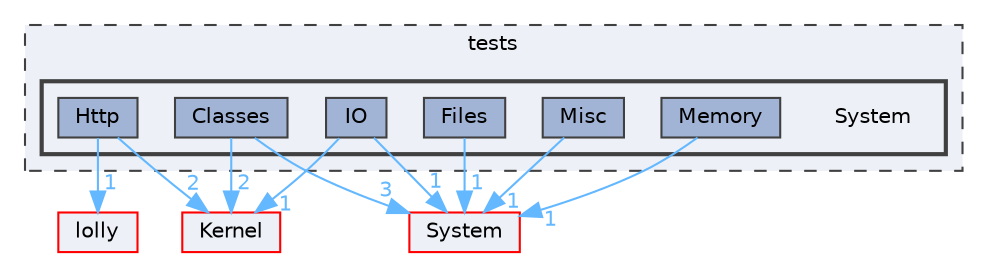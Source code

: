 digraph "System"
{
 // LATEX_PDF_SIZE
  bgcolor="transparent";
  edge [fontname=Helvetica,fontsize=10,labelfontname=Helvetica,labelfontsize=10];
  node [fontname=Helvetica,fontsize=10,shape=box,height=0.2,width=0.4];
  compound=true
  subgraph clusterdir_59425e443f801f1f2fd8bbe4959a3ccf {
    graph [ bgcolor="#edf0f7", pencolor="grey25", label="tests", fontname=Helvetica,fontsize=10 style="filled,dashed", URL="dir_59425e443f801f1f2fd8bbe4959a3ccf.html",tooltip=""]
  subgraph clusterdir_df16762c41d55ab81241d1dd50493298 {
    graph [ bgcolor="#edf0f7", pencolor="grey25", label="", fontname=Helvetica,fontsize=10 style="filled,bold", URL="dir_df16762c41d55ab81241d1dd50493298.html",tooltip=""]
    dir_df16762c41d55ab81241d1dd50493298 [shape=plaintext, label="System"];
  dir_65f9eac74ca93bae69ff732ea7466b4e [label="Classes", fillcolor="#a2b4d6", color="grey25", style="filled", URL="dir_65f9eac74ca93bae69ff732ea7466b4e.html",tooltip=""];
  dir_eeb941f42ec450c4cf9f9875dc9efc37 [label="Files", fillcolor="#a2b4d6", color="grey25", style="filled", URL="dir_eeb941f42ec450c4cf9f9875dc9efc37.html",tooltip=""];
  dir_d573a7169bde176232ec62995376cb51 [label="Http", fillcolor="#a2b4d6", color="grey25", style="filled", URL="dir_d573a7169bde176232ec62995376cb51.html",tooltip=""];
  dir_a11ca1b644fc2f4eb768a49f0548af75 [label="IO", fillcolor="#a2b4d6", color="grey25", style="filled", URL="dir_a11ca1b644fc2f4eb768a49f0548af75.html",tooltip=""];
  dir_23ee80e664ec28360f8e5b33977d5516 [label="Memory", fillcolor="#a2b4d6", color="grey25", style="filled", URL="dir_23ee80e664ec28360f8e5b33977d5516.html",tooltip=""];
  dir_8bb057f359b3d5147f263316ac4f8ac7 [label="Misc", fillcolor="#a2b4d6", color="grey25", style="filled", URL="dir_8bb057f359b3d5147f263316ac4f8ac7.html",tooltip=""];
  }
  }
  dir_4e4e38b7a3cbd015b31043c806009c51 [label="lolly", fillcolor="#edf0f7", color="red", style="filled", URL="dir_4e4e38b7a3cbd015b31043c806009c51.html",tooltip=""];
  dir_52bed8acfaac088d5968cb2c84d7645d [label="Kernel", fillcolor="#edf0f7", color="red", style="filled", URL="dir_52bed8acfaac088d5968cb2c84d7645d.html",tooltip=""];
  dir_9af51e3826d4f9e80d9103b2de543e84 [label="System", fillcolor="#edf0f7", color="red", style="filled", URL="dir_9af51e3826d4f9e80d9103b2de543e84.html",tooltip=""];
  dir_65f9eac74ca93bae69ff732ea7466b4e->dir_52bed8acfaac088d5968cb2c84d7645d [headlabel="2", labeldistance=1.5 headhref="dir_000004_000020.html" color="steelblue1" fontcolor="steelblue1"];
  dir_65f9eac74ca93bae69ff732ea7466b4e->dir_9af51e3826d4f9e80d9103b2de543e84 [headlabel="3", labeldistance=1.5 headhref="dir_000004_000034.html" color="steelblue1" fontcolor="steelblue1"];
  dir_eeb941f42ec450c4cf9f9875dc9efc37->dir_9af51e3826d4f9e80d9103b2de543e84 [headlabel="1", labeldistance=1.5 headhref="dir_000012_000034.html" color="steelblue1" fontcolor="steelblue1"];
  dir_d573a7169bde176232ec62995376cb51->dir_4e4e38b7a3cbd015b31043c806009c51 [headlabel="1", labeldistance=1.5 headhref="dir_000015_000023.html" color="steelblue1" fontcolor="steelblue1"];
  dir_d573a7169bde176232ec62995376cb51->dir_52bed8acfaac088d5968cb2c84d7645d [headlabel="2", labeldistance=1.5 headhref="dir_000015_000020.html" color="steelblue1" fontcolor="steelblue1"];
  dir_a11ca1b644fc2f4eb768a49f0548af75->dir_52bed8acfaac088d5968cb2c84d7645d [headlabel="1", labeldistance=1.5 headhref="dir_000018_000020.html" color="steelblue1" fontcolor="steelblue1"];
  dir_a11ca1b644fc2f4eb768a49f0548af75->dir_9af51e3826d4f9e80d9103b2de543e84 [headlabel="1", labeldistance=1.5 headhref="dir_000018_000034.html" color="steelblue1" fontcolor="steelblue1"];
  dir_23ee80e664ec28360f8e5b33977d5516->dir_9af51e3826d4f9e80d9103b2de543e84 [headlabel="1", labeldistance=1.5 headhref="dir_000026_000034.html" color="steelblue1" fontcolor="steelblue1"];
  dir_8bb057f359b3d5147f263316ac4f8ac7->dir_9af51e3826d4f9e80d9103b2de543e84 [headlabel="1", labeldistance=1.5 headhref="dir_000028_000034.html" color="steelblue1" fontcolor="steelblue1"];
}
